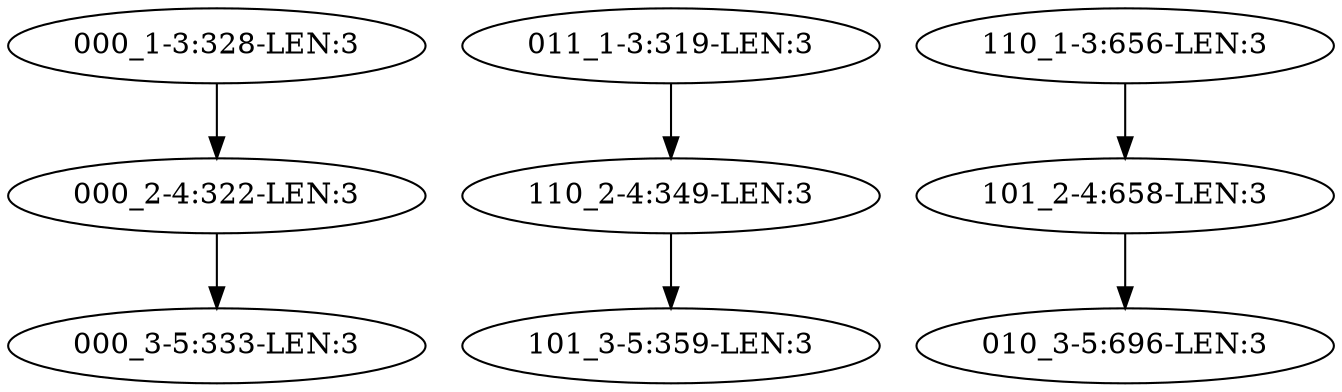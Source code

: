 digraph G {
    "000_2-4:322-LEN:3" -> "000_3-5:333-LEN:3";
    "011_1-3:319-LEN:3" -> "110_2-4:349-LEN:3";
    "110_1-3:656-LEN:3" -> "101_2-4:658-LEN:3";
    "110_2-4:349-LEN:3" -> "101_3-5:359-LEN:3";
    "000_1-3:328-LEN:3" -> "000_2-4:322-LEN:3";
    "101_2-4:658-LEN:3" -> "010_3-5:696-LEN:3";
}
